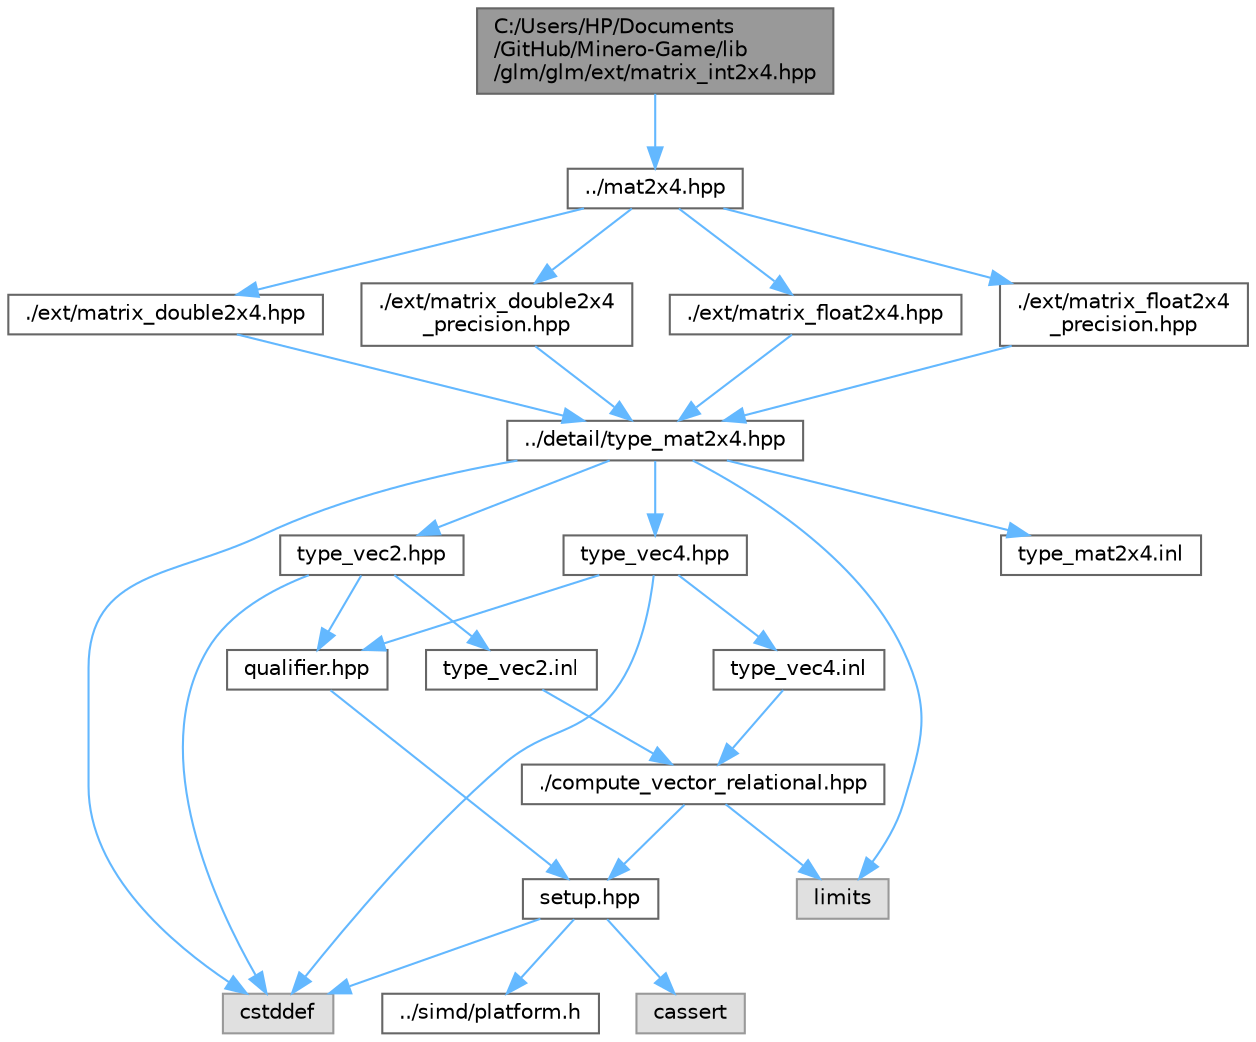 digraph "C:/Users/HP/Documents/GitHub/Minero-Game/lib/glm/glm/ext/matrix_int2x4.hpp"
{
 // LATEX_PDF_SIZE
  bgcolor="transparent";
  edge [fontname=Helvetica,fontsize=10,labelfontname=Helvetica,labelfontsize=10];
  node [fontname=Helvetica,fontsize=10,shape=box,height=0.2,width=0.4];
  Node1 [id="Node000001",label="C:/Users/HP/Documents\l/GitHub/Minero-Game/lib\l/glm/glm/ext/matrix_int2x4.hpp",height=0.2,width=0.4,color="gray40", fillcolor="grey60", style="filled", fontcolor="black",tooltip=" "];
  Node1 -> Node2 [id="edge29_Node000001_Node000002",color="steelblue1",style="solid",tooltip=" "];
  Node2 [id="Node000002",label="../mat2x4.hpp",height=0.2,width=0.4,color="grey40", fillcolor="white", style="filled",URL="$lib_2glm_2glm_2mat2x4_8hpp.html",tooltip=" "];
  Node2 -> Node3 [id="edge30_Node000002_Node000003",color="steelblue1",style="solid",tooltip=" "];
  Node3 [id="Node000003",label="./ext/matrix_double2x4.hpp",height=0.2,width=0.4,color="grey40", fillcolor="white", style="filled",URL="$lib_2glm_2glm_2ext_2matrix__double2x4_8hpp.html",tooltip=" "];
  Node3 -> Node4 [id="edge31_Node000003_Node000004",color="steelblue1",style="solid",tooltip=" "];
  Node4 [id="Node000004",label="../detail/type_mat2x4.hpp",height=0.2,width=0.4,color="grey40", fillcolor="white", style="filled",URL="$lib_2glm_2glm_2detail_2type__mat2x4_8hpp.html",tooltip=" "];
  Node4 -> Node5 [id="edge32_Node000004_Node000005",color="steelblue1",style="solid",tooltip=" "];
  Node5 [id="Node000005",label="type_vec2.hpp",height=0.2,width=0.4,color="grey40", fillcolor="white", style="filled",URL="$lib_2glm_2glm_2detail_2type__vec2_8hpp.html",tooltip=" "];
  Node5 -> Node6 [id="edge33_Node000005_Node000006",color="steelblue1",style="solid",tooltip=" "];
  Node6 [id="Node000006",label="qualifier.hpp",height=0.2,width=0.4,color="grey40", fillcolor="white", style="filled",URL="$lib_2glm_2glm_2detail_2qualifier_8hpp.html",tooltip=" "];
  Node6 -> Node7 [id="edge34_Node000006_Node000007",color="steelblue1",style="solid",tooltip=" "];
  Node7 [id="Node000007",label="setup.hpp",height=0.2,width=0.4,color="grey40", fillcolor="white", style="filled",URL="$lib_2glm_2glm_2detail_2setup_8hpp.html",tooltip=" "];
  Node7 -> Node8 [id="edge35_Node000007_Node000008",color="steelblue1",style="solid",tooltip=" "];
  Node8 [id="Node000008",label="cassert",height=0.2,width=0.4,color="grey60", fillcolor="#E0E0E0", style="filled",tooltip=" "];
  Node7 -> Node9 [id="edge36_Node000007_Node000009",color="steelblue1",style="solid",tooltip=" "];
  Node9 [id="Node000009",label="cstddef",height=0.2,width=0.4,color="grey60", fillcolor="#E0E0E0", style="filled",tooltip=" "];
  Node7 -> Node10 [id="edge37_Node000007_Node000010",color="steelblue1",style="solid",tooltip=" "];
  Node10 [id="Node000010",label="../simd/platform.h",height=0.2,width=0.4,color="grey40", fillcolor="white", style="filled",URL="$lib_2glm_2glm_2simd_2platform_8h.html",tooltip=" "];
  Node5 -> Node9 [id="edge38_Node000005_Node000009",color="steelblue1",style="solid",tooltip=" "];
  Node5 -> Node11 [id="edge39_Node000005_Node000011",color="steelblue1",style="solid",tooltip=" "];
  Node11 [id="Node000011",label="type_vec2.inl",height=0.2,width=0.4,color="grey40", fillcolor="white", style="filled",URL="$lib_2glm_2glm_2detail_2type__vec2_8inl.html",tooltip=" "];
  Node11 -> Node12 [id="edge40_Node000011_Node000012",color="steelblue1",style="solid",tooltip=" "];
  Node12 [id="Node000012",label="./compute_vector_relational.hpp",height=0.2,width=0.4,color="grey40", fillcolor="white", style="filled",URL="$lib_2glm_2glm_2detail_2compute__vector__relational_8hpp.html",tooltip=" "];
  Node12 -> Node7 [id="edge41_Node000012_Node000007",color="steelblue1",style="solid",tooltip=" "];
  Node12 -> Node13 [id="edge42_Node000012_Node000013",color="steelblue1",style="solid",tooltip=" "];
  Node13 [id="Node000013",label="limits",height=0.2,width=0.4,color="grey60", fillcolor="#E0E0E0", style="filled",tooltip=" "];
  Node4 -> Node14 [id="edge43_Node000004_Node000014",color="steelblue1",style="solid",tooltip=" "];
  Node14 [id="Node000014",label="type_vec4.hpp",height=0.2,width=0.4,color="grey40", fillcolor="white", style="filled",URL="$lib_2glm_2glm_2detail_2type__vec4_8hpp.html",tooltip=" "];
  Node14 -> Node6 [id="edge44_Node000014_Node000006",color="steelblue1",style="solid",tooltip=" "];
  Node14 -> Node9 [id="edge45_Node000014_Node000009",color="steelblue1",style="solid",tooltip=" "];
  Node14 -> Node15 [id="edge46_Node000014_Node000015",color="steelblue1",style="solid",tooltip=" "];
  Node15 [id="Node000015",label="type_vec4.inl",height=0.2,width=0.4,color="grey40", fillcolor="white", style="filled",URL="$lib_2glm_2glm_2detail_2type__vec4_8inl.html",tooltip=" "];
  Node15 -> Node12 [id="edge47_Node000015_Node000012",color="steelblue1",style="solid",tooltip=" "];
  Node4 -> Node13 [id="edge48_Node000004_Node000013",color="steelblue1",style="solid",tooltip=" "];
  Node4 -> Node9 [id="edge49_Node000004_Node000009",color="steelblue1",style="solid",tooltip=" "];
  Node4 -> Node16 [id="edge50_Node000004_Node000016",color="steelblue1",style="solid",tooltip=" "];
  Node16 [id="Node000016",label="type_mat2x4.inl",height=0.2,width=0.4,color="grey40", fillcolor="white", style="filled",URL="$lib_2glm_2glm_2detail_2type__mat2x4_8inl.html",tooltip=" "];
  Node2 -> Node17 [id="edge51_Node000002_Node000017",color="steelblue1",style="solid",tooltip=" "];
  Node17 [id="Node000017",label="./ext/matrix_double2x4\l_precision.hpp",height=0.2,width=0.4,color="grey40", fillcolor="white", style="filled",URL="$lib_2glm_2glm_2ext_2matrix__double2x4__precision_8hpp.html",tooltip=" "];
  Node17 -> Node4 [id="edge52_Node000017_Node000004",color="steelblue1",style="solid",tooltip=" "];
  Node2 -> Node18 [id="edge53_Node000002_Node000018",color="steelblue1",style="solid",tooltip=" "];
  Node18 [id="Node000018",label="./ext/matrix_float2x4.hpp",height=0.2,width=0.4,color="grey40", fillcolor="white", style="filled",URL="$lib_2glm_2glm_2ext_2matrix__float2x4_8hpp.html",tooltip=" "];
  Node18 -> Node4 [id="edge54_Node000018_Node000004",color="steelblue1",style="solid",tooltip=" "];
  Node2 -> Node19 [id="edge55_Node000002_Node000019",color="steelblue1",style="solid",tooltip=" "];
  Node19 [id="Node000019",label="./ext/matrix_float2x4\l_precision.hpp",height=0.2,width=0.4,color="grey40", fillcolor="white", style="filled",URL="$lib_2glm_2glm_2ext_2matrix__float2x4__precision_8hpp.html",tooltip=" "];
  Node19 -> Node4 [id="edge56_Node000019_Node000004",color="steelblue1",style="solid",tooltip=" "];
}

